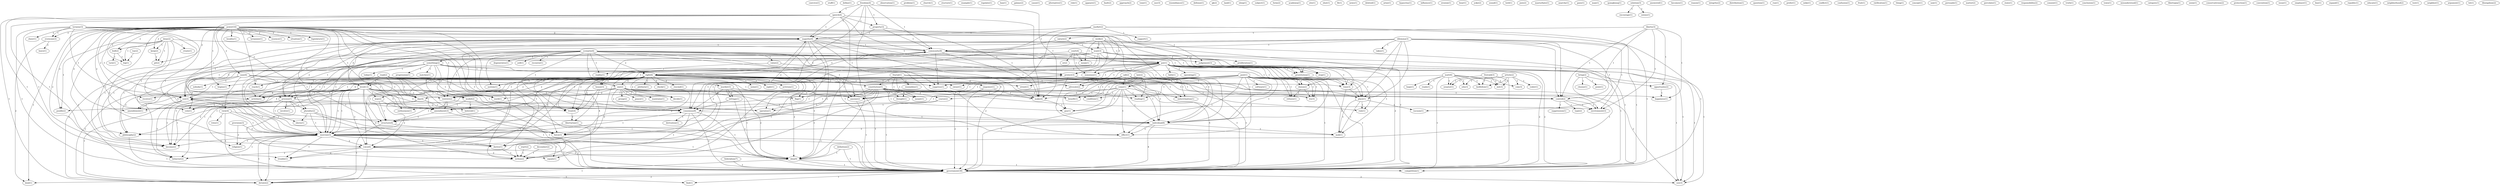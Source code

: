 digraph G {
  coercive [ label="coercive(1)" ];
  stuff [ label="stuff(1)" ];
  define [ label="define(1)" ];
  toy [ label="toy(2)" ];
  leg [ label="leg(1)" ];
  observation [ label="observation(1)" ];
  problem [ label="problem(1)" ];
  church [ label="church(1)" ];
  stucture [ label="stucture(1)" ];
  example [ label="example(1)" ];
  freedom [ label="freedom(4)" ];
  speech [ label="speech(4)" ];
  property [ label="property(3)" ];
  majority [ label="majority(9)" ];
  community [ label="community(8)" ];
  consensus [ label="consensus(8)" ];
  idea [ label="idea(9)" ];
  make [ label="make(4)" ];
  power [ label="power(16)" ];
  locality [ label="locality(1)" ];
  case [ label="case(4)" ];
  tyrannize [ label="tyrannize(1)" ];
  essence [ label="essence(1)" ];
  level [ label="level(13)" ];
  process [ label="process(5)" ];
  reach [ label="reach(1)" ];
  everyone [ label="everyone(3)" ];
  amendement [ label="amendement(1)" ];
  vote [ label="vote(1)" ];
  day [ label="day(4)" ];
  voice [ label="voice(6)" ];
  judgement [ label="judgement(3)" ];
  bull [ label="bull(2)" ];
  protect [ label="protect(3)" ];
  receive [ label="receive(1)" ];
  word [ label="word(1)" ];
  use [ label="use(3)" ];
  become [ label="become(2)" ];
  amendment [ label="amendment(3)" ];
  individual [ label="individual(8)" ];
  situation [ label="situation(1)" ];
  derive [ label="derive(1)" ];
  force [ label="force(3)" ];
  poodle [ label="poodle(2)" ];
  legislature [ label="legislature(1)" ];
  writes [ label="writes(2)" ];
  kind [ label="kind(1)" ];
  keep [ label="keep(2)" ];
  pit [ label="pit(2)" ];
  regulate [ label="regulate(1)" ];
  put [ label="put(3)" ];
  right [ label="right(6)" ];
  stop [ label="stop(1)" ];
  place [ label="place(1)" ];
  faith [ label="faith(1)" ];
  rule [ label="rule(1)" ];
  time [ label="time(3)" ];
  owner [ label="owner(1)" ];
  street [ label="street(1)" ];
  place [ label="place(1)" ];
  house [ label="house(3)" ];
  front [ label="front(4)" ];
  operating [ label="operating(1)" ];
  flag [ label="flag(1)" ];
  nonsense [ label="nonsense(1)" ];
  mob [ label="mob(1)" ];
  government [ label="government(39)" ];
  see [ label="see(3)" ];
  prostitution [ label="prostitution(1)" ];
  ban [ label="ban(1)" ];
  galaxy [ label="galaxy(2)" ];
  begins [ label="begins(1)" ];
  trouble [ label="trouble(1)" ];
  behavior [ label="behavior(2)" ];
  dictate [ label="dictate(2)" ];
  cause [ label="cause(1)" ];
  liberty [ label="liberty(3)" ];
  nature [ label="nature(2)" ];
  opportunity [ label="opportunity(2)" ];
  control [ label="control(2)" ];
  happiness [ label="happiness(1)" ];
  control [ label="control(2)" ];
  environment [ label="environment(3)" ];
  alternative [ label="alternative(1)" ];
  role [ label="role(1)" ];
  definition [ label="definition(2)" ];
  appears [ label="appears(1)" ];
  murder [ label="murder(3)" ];
  anyone [ label="anyone(2)" ];
  view [ label="view(4)" ];
  try [ label="try(3)" ];
  nobody [ label="nobody(1)" ];
  fault [ label="fault(2)" ];
  approach [ label="approach(2)" ];
  tone [ label="tone(1)" ];
  nsc [ label="nsc(3)" ];
  resemblance [ label="resemblance(1)" ];
  bring [ label="bring(2)" ];
  choose [ label="choose(1)" ];
  point [ label="point(1)" ];
  tyranny [ label="tyranny(3)" ];
  exercise [ label="exercise(1)" ];
  cheer [ label="cheer(1)" ];
  exercise [ label="exercise(3)" ];
  doesn [ label="doesn(2)" ];
  defense [ label="defense(1)" ];
  scenario [ label="scenario(4)" ];
  something [ label="something(2)" ];
  value [ label="value(2)" ];
  reality [ label="reality(1)" ];
  degenerates [ label="degenerates(1)" ];
  yell [ label="yell(1)" ];
  one [ label="one(2)" ];
  recourse [ label="recourse(1)" ];
  activity [ label="activity(2)" ];
  restrict [ label="restrict(2)" ];
  decide [ label="decide(1)" ];
  system [ label="system(1)" ];
  effect [ label="effect(1)" ];
  philosophy [ label="philosophy(2)" ];
  qk [ label="qk(2)" ];
  land [ label="land(1)" ];
  want [ label="want(3)" ];
  sleep [ label="sleep(1)" ];
  work [ label="work(2)" ];
  put [ label="put(1)" ];
  mean [ label="mean(1)" ];
  subject [ label="subject(1)" ];
  article [ label="article(2)" ];
  edu [ label="edu(3)" ];
  com [ label="com(3)" ];
  voder [ label="voder(1)" ];
  mit [ label="mit(3)" ];
  bedfellow [ label="bedfellow(1)" ];
  senator [ label="senator(1)" ];
  form [ label="form(2)" ];
  academia [ label="academia(1)" ];
  today [ label="today(1)" ];
  model [ label="model(2)" ];
  beloved [ label="beloved(1)" ];
  enthusiasm [ label="enthusiasm(1)" ];
  progression [ label="progression(1)" ];
  matches [ label="matches(1)" ];
  site [ label="site(1)" ];
  shut [ label="shut(1)" ];
  call [ label="call(2)" ];
  come [ label="come(1)" ];
  advocate [ label="advocate(2)" ];
  indoctrination [ label="indoctrination(1)" ];
  benefit [ label="benefit(1)" ];
  reading [ label="reading(1)" ];
  guy [ label="guy(1)" ];
  read [ label="read(2)" ];
  empower [ label="empower(1)" ];
  fit [ label="fit(1)" ];
  rescind [ label="rescind(1)" ];
  noise [ label="noise(1)" ];
  equals [ label="equals(1)" ];
  night [ label="night(1)" ];
  way [ label="way(2)" ];
  activism [ label="activism(1)" ];
  constitution [ label="constitution(5)" ];
  suppress [ label="suppress(1)" ];
  plethora [ label="plethora(1)" ];
  check [ label="check(1)" ];
  structure [ label="structure(4)" ];
  course [ label="course(2)" ];
  operates [ label="operates(1)" ];
  law [ label="law(2)" ];
  news [ label="news(1)" ];
  religion [ label="religion(1)" ];
  deleted [ label="deleted(1)" ];
  involve [ label="involve(1)" ];
  plurality [ label="plurality(2)" ];
  leave [ label="leave(1)" ];
  arise [ label="arise(1)" ];
  matt [ label="matt(6)" ];
  hope [ label="hope(1)" ];
  reads [ label="reads(1)" ];
  market [ label="market(2)" ];
  support [ label="support(1)" ];
  competition [ label="competition(1)" ];
  dilemma [ label="dilemma(3)" ];
  vacuum [ label="vacuum(1)" ];
  condition [ label="condition(1)" ];
  takes [ label="takes(1)" ];
  infringe [ label="infringe(1)" ];
  infringe [ label="infringe(1)" ];
  hypocrisy [ label="hypocrisy(1)" ];
  post [ label="post(1)" ];
  software [ label="software(1)" ];
  refuses [ label="refuses(1)" ];
  influence [ label="influence(1)" ];
  erosion [ label="erosion(1)" ];
  bear [ label="bear(1)" ];
  yoke [ label="yoke(2)" ];
  sound [ label="sound(1)" ];
  suppression [ label="suppression(1)" ];
  type [ label="type(2)" ];
  deny [ label="deny(2)" ];
  create [ label="create(1)" ];
  lord [ label="lord(1)" ];
  jury [ label="jury(2)" ];
  masturbate [ label="masturbate(1)" ];
  anarchy [ label="anarchy(1)" ];
  goes [ label="goes(1)" ];
  man [ label="man(1)" ];
  qumqkinnq [ label="qumqkinnq(1)" ];
  fractal [ label="fractal(1)" ];
  thought [ label="thought(1)" ];
  meant [ label="meant(1)" ];
  resembles [ label="resembles(1)" ];
  solution [ label="solution(3)" ];
  encourage [ label="encourage(1)" ];
  seems [ label="seems(1)" ];
  answered [ label="answered(1)" ];
  becomes [ label="becomes(1)" ];
  reason [ label="reason(1)" ];
  turn [ label="turn(1)" ];
  elects [ label="elects(1)" ];
  group [ label="group(2)" ];
  peace [ label="peace(1)" ];
  maintains [ label="maintains(1)" ];
  integrity [ label="integrity(2)" ];
  distribution [ label="distribution(1)" ];
  question [ label="question(1)" ];
  run [ label="run(1)" ];
  prefer [ label="prefer(1)" ];
  mike [ label="mike(1)" ];
  proliferation [ label="proliferation(1)" ];
  post [ label="post(1)" ];
  conflict [ label="conflict(1)" ];
  confusion [ label="confusion(1)" ];
  fruit [ label="fruit(1)" ];
  ratification [ label="ratification(1)" ];
  libertarian [ label="libertarian(1)" ];
  thing [ label="thing(1)" ];
  freivald [ label="freivald(3)" ];
  derivation [ label="derivation(1)" ];
  provision [ label="provision(3)" ];
  concept [ label="concept(1)" ];
  saw [ label="saw(1)" ];
  persuade [ label="persuade(1)" ];
  matter [ label="matter(2)" ];
  percolate [ label="percolate(1)" ];
  tries [ label="tries(1)" ];
  state [ label="state(1)" ];
  responsibility [ label="responsibility(2)" ];
  consent [ label="consent(1)" ];
  truth [ label="truth(1)" ];
  federalism [ label="federalism(7)" ];
  conclusion [ label="conclusion(1)" ];
  town [ label="town(1)" ];
  misunderstood [ label="misunderstood(1)" ];
  court [ label="court(4)" ];
  er [ label="er(2)" ];
  category [ label="category(1)" ];
  libertopia [ label="libertopia(1)" ];
  seem [ label="seem(1)" ];
  conservativism [ label="conservativism(2)" ];
  protection [ label="protection(1)" ];
  convention [ label="convention(1)" ];
  issue [ label="issue(1)" ];
  employer [ label="employer(1)" ];
  line [ label="line(1)" ];
  expand [ label="expand(1)" ];
  starr [ label="starr(2)" ];
  republic [ label="republic(1)" ];
  educate [ label="educate(1)" ];
  neighborhood [ label="neighborhood(2)" ];
  find [ label="find(1)" ];
  december [ label="december(2)" ];
  test [ label="test(1)" ];
  neighbor [ label="neighbor(1)" ];
  argument [ label="argument(1)" ];
  lot [ label="lot(1)" ];
  liborgalism [ label="liborgalism(2)" ];
  toy -> leg [ label="1" ];
  freedom -> speech [ label="1" ];
  freedom -> property [ label="1" ];
  freedom -> majority [ label="1" ];
  freedom -> community [ label="1" ];
  freedom -> consensus [ label="1" ];
  freedom -> idea [ label="1" ];
  freedom -> make [ label="1" ];
  power -> locality [ label="2" ];
  power -> case [ label="2" ];
  power -> tyrannize [ label="2" ];
  power -> essence [ label="2" ];
  power -> level [ label="2" ];
  power -> process [ label="2" ];
  power -> reach [ label="1" ];
  power -> everyone [ label="2" ];
  power -> amendement [ label="2" ];
  power -> vote [ label="2" ];
  power -> day [ label="1" ];
  power -> voice [ label="1" ];
  power -> judgement [ label="1" ];
  power -> bull [ label="2" ];
  power -> protect [ label="3" ];
  power -> majority [ label="2" ];
  power -> receive [ label="2" ];
  power -> word [ label="1" ];
  power -> use [ label="3" ];
  power -> consensus [ label="3" ];
  power -> become [ label="2" ];
  power -> amendment [ label="2" ];
  power -> individual [ label="1" ];
  power -> situation [ label="1" ];
  power -> derive [ label="3" ];
  power -> force [ label="1" ];
  power -> leg [ label="2" ];
  power -> poodle [ label="2" ];
  power -> legislature [ label="1" ];
  power -> writes [ label="2" ];
  power -> kind [ label="1" ];
  power -> keep [ label="2" ];
  power -> pit [ label="2" ];
  put -> right [ label="1" ];
  put -> stop [ label="1" ];
  put -> place [ label="1" ];
  put -> day [ label="1" ];
  put -> protect [ label="1" ];
  put -> faith [ label="1" ];
  put -> rule [ label="1" ];
  put -> time [ label="1" ];
  put -> owner [ label="1" ];
  put -> street [ label="1" ];
  put -> place [ label="1" ];
  put -> house [ label="1" ];
  put -> front [ label="2" ];
  put -> individual [ label="1" ];
  put -> operating [ label="1" ];
  put -> flag [ label="1" ];
  put -> nonsense [ label="1" ];
  put -> mob [ label="1" ];
  put -> government [ label="2" ];
  put -> see [ label="1" ];
  put -> prostitution [ label="1" ];
  speech -> property [ label="1" ];
  speech -> begins [ label="1" ];
  speech -> majority [ label="1" ];
  speech -> trouble [ label="1" ];
  speech -> community [ label="1" ];
  speech -> behavior [ label="1" ];
  speech -> idea [ label="1" ];
  speech -> make [ label="1" ];
  speech -> dictate [ label="1" ];
  liberty -> nature [ label="1" ];
  liberty -> opportunity [ label="1" ];
  liberty -> control [ label="1" ];
  liberty -> happiness [ label="1" ];
  liberty -> control [ label="1" ];
  liberty -> environment [ label="1" ];
  definition -> idea [ label="1" ];
  definition -> government [ label="1" ];
  case -> murder [ label="1" ];
  case -> amendement [ label="2" ];
  case -> vote [ label="2" ];
  case -> anyone [ label="1" ];
  case -> view [ label="1" ];
  case -> force [ label="1" ];
  case -> try [ label="1" ];
  case -> nobody [ label="1" ];
  bring -> choose [ label="1" ];
  bring -> point [ label="1" ];
  bring -> opportunity [ label="1" ];
  bring -> idea [ label="1" ];
  tyranny -> everyone [ label="1" ];
  tyranny -> exercise [ label="1" ];
  tyranny -> cheer [ label="2" ];
  tyranny -> protect [ label="1" ];
  tyranny -> majority [ label="1" ];
  tyranny -> use [ label="1" ];
  tyranny -> become [ label="1" ];
  tyranny -> individual [ label="1" ];
  tyranny -> exercise [ label="1" ];
  tyranny -> doesn [ label="2" ];
  tyranny -> government [ label="1" ];
  scenario -> something [ label="1" ];
  scenario -> right [ label="2" ];
  scenario -> process [ label="1" ];
  scenario -> value [ label="1" ];
  scenario -> reality [ label="1" ];
  scenario -> degenerates [ label="1" ];
  scenario -> yell [ label="1" ];
  scenario -> judgement [ label="1" ];
  scenario -> protect [ label="1" ];
  scenario -> one [ label="1" ];
  scenario -> recourse [ label="1" ];
  scenario -> activity [ label="1" ];
  scenario -> time [ label="1" ];
  scenario -> restrict [ label="1" ];
  scenario -> anyone [ label="1" ];
  scenario -> decide [ label="1" ];
  scenario -> system [ label="1" ];
  scenario -> individual [ label="1" ];
  scenario -> effect [ label="1" ];
  scenario -> philosophy [ label="1" ];
  scenario -> government [ label="2" ];
  nature -> want [ label="1" ];
  nature -> force [ label="1" ];
  work -> stop [ label="1" ];
  work -> want [ label="1" ];
  work -> nonsense [ label="1" ];
  work -> put [ label="1" ];
  work -> force [ label="1" ];
  work -> mean [ label="1" ];
  work -> government [ label="1" ];
  article -> edu [ label="1" ];
  article -> com [ label="1" ];
  article -> voder [ label="1" ];
  article -> mit [ label="1" ];
  article -> bedfellow [ label="1" ];
  article -> senator [ label="1" ];
  property -> majority [ label="1" ];
  property -> community [ label="1" ];
  property -> make [ label="1" ];
  something -> right [ label="1" ];
  something -> today [ label="1" ];
  something -> model [ label="1" ];
  something -> activity [ label="1" ];
  something -> restrict [ label="1" ];
  something -> anyone [ label="1" ];
  something -> beloved [ label="1" ];
  something -> enthusiasm [ label="1" ];
  something -> progression [ label="1" ];
  something -> matches [ label="1" ];
  something -> idea [ label="1" ];
  something -> effect [ label="1" ];
  call -> come [ label="1" ];
  call -> advocate [ label="1" ];
  call -> indoctrination [ label="1" ];
  call -> benefit [ label="1" ];
  call -> reading [ label="1" ];
  call -> guy [ label="1" ];
  call -> government [ label="1" ];
  read -> level [ label="1" ];
  read -> process [ label="1" ];
  read -> reach [ label="1" ];
  read -> day [ label="1" ];
  read -> voice [ label="1" ];
  read -> empower [ label="1" ];
  read -> word [ label="1" ];
  read -> use [ label="1" ];
  read -> consensus [ label="1" ];
  read -> amendment [ label="1" ];
  read -> force [ label="1" ];
  read -> government [ label="1" ];
  right -> level [ label="1" ];
  right -> process [ label="4" ];
  right -> rescind [ label="1" ];
  right -> begins [ label="2" ];
  right -> exercise [ label="4" ];
  right -> control [ label="1" ];
  right -> noise [ label="1" ];
  right -> day [ label="2" ];
  right -> voice [ label="4" ];
  right -> empower [ label="1" ];
  right -> equals [ label="2" ];
  right -> majority [ label="1" ];
  right -> one [ label="2" ];
  right -> activity [ label="1" ];
  right -> night [ label="1" ];
  right -> way [ label="1" ];
  right -> activism [ label="1" ];
  right -> owner [ label="2" ];
  right -> trouble [ label="2" ];
  right -> restrict [ label="2" ];
  right -> street [ label="2" ];
  right -> control [ label="1" ];
  right -> constitution [ label="1" ];
  right -> community [ label="3" ];
  right -> house [ label="2" ];
  right -> suppress [ label="1" ];
  right -> plethora [ label="1" ];
  right -> front [ label="2" ];
  right -> behavior [ label="2" ];
  right -> amendment [ label="2" ];
  right -> decide [ label="2" ];
  right -> system [ label="2" ];
  right -> idea [ label="2" ];
  right -> exercise [ label="4" ];
  right -> check [ label="1" ];
  right -> structure [ label="1" ];
  right -> flag [ label="2" ];
  right -> environment [ label="1" ];
  right -> course [ label="1" ];
  right -> operates [ label="1" ];
  right -> philosophy [ label="2" ];
  right -> government [ label="5" ];
  right -> see [ label="2" ];
  right -> dictate [ label="2" ];
  law -> come [ label="1" ];
  law -> indoctrination [ label="1" ];
  law -> benefit [ label="1" ];
  law -> reading [ label="1" ];
  law -> make [ label="1" ];
  law -> guy [ label="1" ];
  level -> process [ label="5" ];
  level -> exercise [ label="1" ];
  level -> amendement [ label="4" ];
  level -> vote [ label="4" ];
  level -> day [ label="1" ];
  level -> voice [ label="3" ];
  level -> model [ label="1" ];
  level -> majority [ label="4" ];
  level -> activity [ label="1" ];
  level -> way [ label="1" ];
  level -> receive [ label="4" ];
  level -> restrict [ label="1" ];
  level -> consensus [ label="4" ];
  level -> become [ label="1" ];
  level -> amendment [ label="5" ];
  level -> religion [ label="1" ];
  level -> exercise [ label="1" ];
  level -> structure [ label="1" ];
  level -> operates [ label="1" ];
  level -> writes [ label="4" ];
  level -> government [ label="1" ];
  process -> amendement [ label="1" ];
  process -> vote [ label="1" ];
  process -> involve [ label="1" ];
  process -> majority [ label="2" ];
  process -> plurality [ label="1" ];
  process -> consensus [ label="2" ];
  process -> structure [ label="1" ];
  process -> writes [ label="1" ];
  value -> reality [ label="1" ];
  value -> time [ label="1" ];
  everyone -> leave [ label="2" ];
  everyone -> kind [ label="2" ];
  matt -> edu [ label="1" ];
  matt -> advocate [ label="1" ];
  matt -> com [ label="2" ];
  matt -> hope [ label="1" ];
  matt -> mit [ label="1" ];
  matt -> bedfellow [ label="1" ];
  matt -> reads [ label="1" ];
  matt -> senator [ label="1" ];
  matt -> government [ label="1" ];
  market -> majority [ label="1" ];
  market -> community [ label="1" ];
  market -> suppress [ label="1" ];
  market -> support [ label="1" ];
  market -> competition [ label="1" ];
  market -> government [ label="1" ];
  dilemma -> exercise [ label="1" ];
  dilemma -> control [ label="1" ];
  dilemma -> place [ label="1" ];
  dilemma -> voice [ label="1" ];
  dilemma -> vacuum [ label="1" ];
  dilemma -> control [ label="1" ];
  dilemma -> place [ label="1" ];
  dilemma -> community [ label="1" ];
  dilemma -> exercise [ label="1" ];
  dilemma -> environment [ label="1" ];
  dilemma -> condition [ label="1" ];
  dilemma -> takes [ label="1" ];
  dilemma -> government [ label="1" ];
  murder -> anyone [ label="1" ];
  murder -> infringe [ label="2" ];
  murder -> consensus [ label="2" ];
  murder -> idea [ label="2" ];
  murder -> infringe [ label="2" ];
  post -> come [ label="1" ];
  post -> activity [ label="1" ];
  post -> software [ label="1" ];
  post -> restrict [ label="1" ];
  post -> anyone [ label="1" ];
  post -> individual [ label="1" ];
  post -> effect [ label="1" ];
  post -> doesn [ label="1" ];
  post -> refuses [ label="1" ];
  post -> try [ label="1" ];
  post -> government [ label="1" ];
  opportunity -> happiness [ label="1" ];
  exercise -> voice [ label="2" ];
  exercise -> protect [ label="1" ];
  exercise -> equals [ label="1" ];
  exercise -> trouble [ label="1" ];
  exercise -> community [ label="1" ];
  exercise -> use [ label="1" ];
  exercise -> consensus [ label="1" ];
  exercise -> behavior [ label="1" ];
  exercise -> become [ label="1" ];
  exercise -> religion [ label="1" ];
  exercise -> idea [ label="1" ];
  exercise -> derive [ label="1" ];
  exercise -> government [ label="1" ];
  exercise -> dictate [ label="1" ];
  control -> suppression [ label="1" ];
  control -> type [ label="1" ];
  control -> environment [ label="3" ];
  deny -> voice [ label="1" ];
  deny -> bull [ label="1" ];
  deny -> community [ label="1" ];
  deny -> exercise [ label="1" ];
  deny -> create [ label="1" ];
  deny -> leg [ label="1" ];
  deny -> poodle [ label="1" ];
  deny -> government [ label="1" ];
  deny -> keep [ label="1" ];
  deny -> pit [ label="1" ];
  place -> rule [ label="1" ];
  place -> vacuum [ label="1" ];
  place -> mob [ label="1" ];
  fractal -> advocate [ label="1" ];
  fractal -> constitution [ label="1" ];
  fractal -> thought [ label="1" ];
  fractal -> meant [ label="1" ];
  fractal -> resembles [ label="1" ];
  fractal -> individual [ label="1" ];
  fractal -> government [ label="3" ];
  come -> activity [ label="1" ];
  come -> restrict [ label="1" ];
  come -> indoctrination [ label="1" ];
  come -> anyone [ label="1" ];
  come -> individual [ label="1" ];
  come -> benefit [ label="1" ];
  come -> reading [ label="1" ];
  come -> guy [ label="1" ];
  come -> effect [ label="1" ];
  come -> government [ label="1" ];
  solution -> encourage [ label="1" ];
  solution -> seems [ label="1" ];
  day -> voice [ label="2" ];
  day -> front [ label="1" ];
  day -> poodle [ label="1" ];
  voice -> equals [ label="2" ];
  voice -> trouble [ label="2" ];
  voice -> community [ label="1" ];
  voice -> behavior [ label="2" ];
  voice -> idea [ label="2" ];
  voice -> dictate [ label="2" ];
  judgement -> time [ label="1" ];
  bull -> leg [ label="1" ];
  bull -> turn [ label="1" ];
  empower -> amendment [ label="1" ];
  empower -> make [ label="1" ];
  empower -> government [ label="1" ];
  model -> beloved [ label="1" ];
  model -> enthusiasm [ label="1" ];
  model -> idea [ label="1" ];
  model -> government [ label="1" ];
  protect -> rule [ label="1" ];
  protect -> time [ label="1" ];
  protect -> place [ label="1" ];
  protect -> use [ label="1" ];
  protect -> become [ label="1" ];
  protect -> individual [ label="1" ];
  protect -> mob [ label="1" ];
  majority -> plurality [ label="2" ];
  majority -> elects [ label="2" ];
  majority -> community [ label="1" ];
  majority -> use [ label="1" ];
  majority -> consensus [ label="2" ];
  majority -> suppress [ label="1" ];
  majority -> become [ label="1" ];
  majority -> exercise [ label="3" ];
  majority -> derive [ label="2" ];
  majority -> make [ label="2" ];
  majority -> writes [ label="2" ];
  majority -> government [ label="3" ];
  one -> group [ label="1" ];
  one -> peace [ label="1" ];
  one -> happiness [ label="1" ];
  one -> word [ label="2" ];
  one -> control [ label="1" ];
  one -> use [ label="2" ];
  one -> consensus [ label="2" ];
  one -> decide [ label="1" ];
  one -> individual [ label="1" ];
  one -> environment [ label="1" ];
  one -> condition [ label="1" ];
  one -> force [ label="2" ];
  one -> philosophy [ label="1" ];
  one -> government [ label="1" ];
  one -> maintains [ label="1" ];
  activity -> become [ label="1" ];
  way -> amendment [ label="1" ];
  way -> structure [ label="1" ];
  time -> place [ label="2" ];
  time -> mob [ label="2" ];
  want -> proliferation [ label="1" ];
  want -> use [ label="1" ];
  want -> front [ label="1" ];
  want -> behavior [ label="1" ];
  want -> put [ label="1" ];
  want -> force [ label="1" ];
  want -> government [ label="1" ];
  want -> see [ label="1" ];
  want -> dictate [ label="1" ];
  want -> prostitution [ label="1" ];
  restrict -> amendment [ label="1" ];
  restrict -> structure [ label="1" ];
  restrict -> operates [ label="1" ];
  post -> anyone [ label="1" ];
  post -> individual [ label="1" ];
  post -> effect [ label="1" ];
  post -> doesn [ label="1" ];
  post -> refuses [ label="1" ];
  post -> try [ label="1" ];
  post -> government [ label="1" ];
  plurality -> elects [ label="1" ];
  plurality -> exercise [ label="1" ];
  plurality -> derive [ label="1" ];
  plurality -> government [ label="1" ];
  anyone -> government [ label="1" ];
  infringe -> consensus [ label="1" ];
  infringe -> idea [ label="1" ];
  control -> environment [ label="3" ];
  constitution -> thought [ label="1" ];
  constitution -> meant [ label="1" ];
  constitution -> consensus [ label="1" ];
  constitution -> amendment [ label="2" ];
  constitution -> benefit [ label="1" ];
  constitution -> structure [ label="1" ];
  constitution -> derive [ label="1" ];
  constitution -> reading [ label="1" ];
  constitution -> course [ label="1" ];
  constitution -> make [ label="1" ];
  constitution -> guy [ label="1" ];
  constitution -> operates [ label="1" ];
  constitution -> writes [ label="1" ];
  constitution -> government [ label="2" ];
  place -> mob [ label="1" ];
  community -> suppress [ label="1" ];
  community -> front [ label="1" ];
  community -> put [ label="1" ];
  community -> make [ label="1" ];
  community -> see [ label="1" ];
  community -> prostitution [ label="1" ];
  house -> front [ label="1" ];
  house -> libertarian [ label="1" ];
  house -> flag [ label="1" ];
  use -> consensus [ label="1" ];
  use -> behavior [ label="1" ];
  use -> become [ label="1" ];
  use -> force [ label="1" ];
  use -> dictate [ label="1" ];
  freivald -> mit [ label="1" ];
  freivald -> bedfellow [ label="1" ];
  freivald -> senator [ label="1" ];
  freivald -> government [ label="1" ];
  consensus -> individual [ label="1" ];
  consensus -> idea [ label="1" ];
  consensus -> derivation [ label="1" ];
  consensus -> writes [ label="1" ];
  consensus -> government [ label="2" ];
  provision -> religion [ label="2" ];
  provision -> exercise [ label="2" ];
  front -> libertarian [ label="2" ];
  view -> individual [ label="2" ];
  view -> exercise [ label="1" ];
  view -> tries [ label="1" ];
  view -> government [ label="1" ];
  amendment -> structure [ label="1" ];
  amendment -> writes [ label="1" ];
  individual -> exercise [ label="2" ];
  individual -> mob [ label="1" ];
  individual -> effect [ label="2" ];
  individual -> government [ label="4" ];
  libertarian -> philosophy [ label="1" ];
  libertarian -> government [ label="1" ];
  idea -> competition [ label="1" ];
  idea -> government [ label="1" ];
  idea -> dictate [ label="1" ];
  exercise -> derive [ label="1" ];
  exercise -> government [ label="1" ];
  exercise -> dictate [ label="1" ];
  structure -> force [ label="1" ];
  structure -> dictate [ label="1" ];
  federalism -> government [ label="3" ];
  court -> nonsense [ label="1" ];
  court -> put [ label="1" ];
  court -> er [ label="1" ];
  court -> mean [ label="1" ];
  court -> philosophy [ label="1" ];
  court -> government [ label="2" ];
  put -> government [ label="2" ];
  put -> see [ label="1" ];
  put -> prostitution [ label="1" ];
  derive -> writes [ label="1" ];
  course -> operates [ label="1" ];
  course -> government [ label="1" ];
  make -> guy [ label="1" ];
  doesn -> refuses [ label="1" ];
  doesn -> try [ label="1" ];
  starr -> writes [ label="1" ];
  philosophy -> find [ label="1" ];
  december -> writes [ label="1" ];
  government -> find [ label="1" ];
  government -> see [ label="2" ];
  government -> dictate [ label="2" ];
  government -> kind [ label="1" ];
  keep -> pit [ label="2" ];
}
